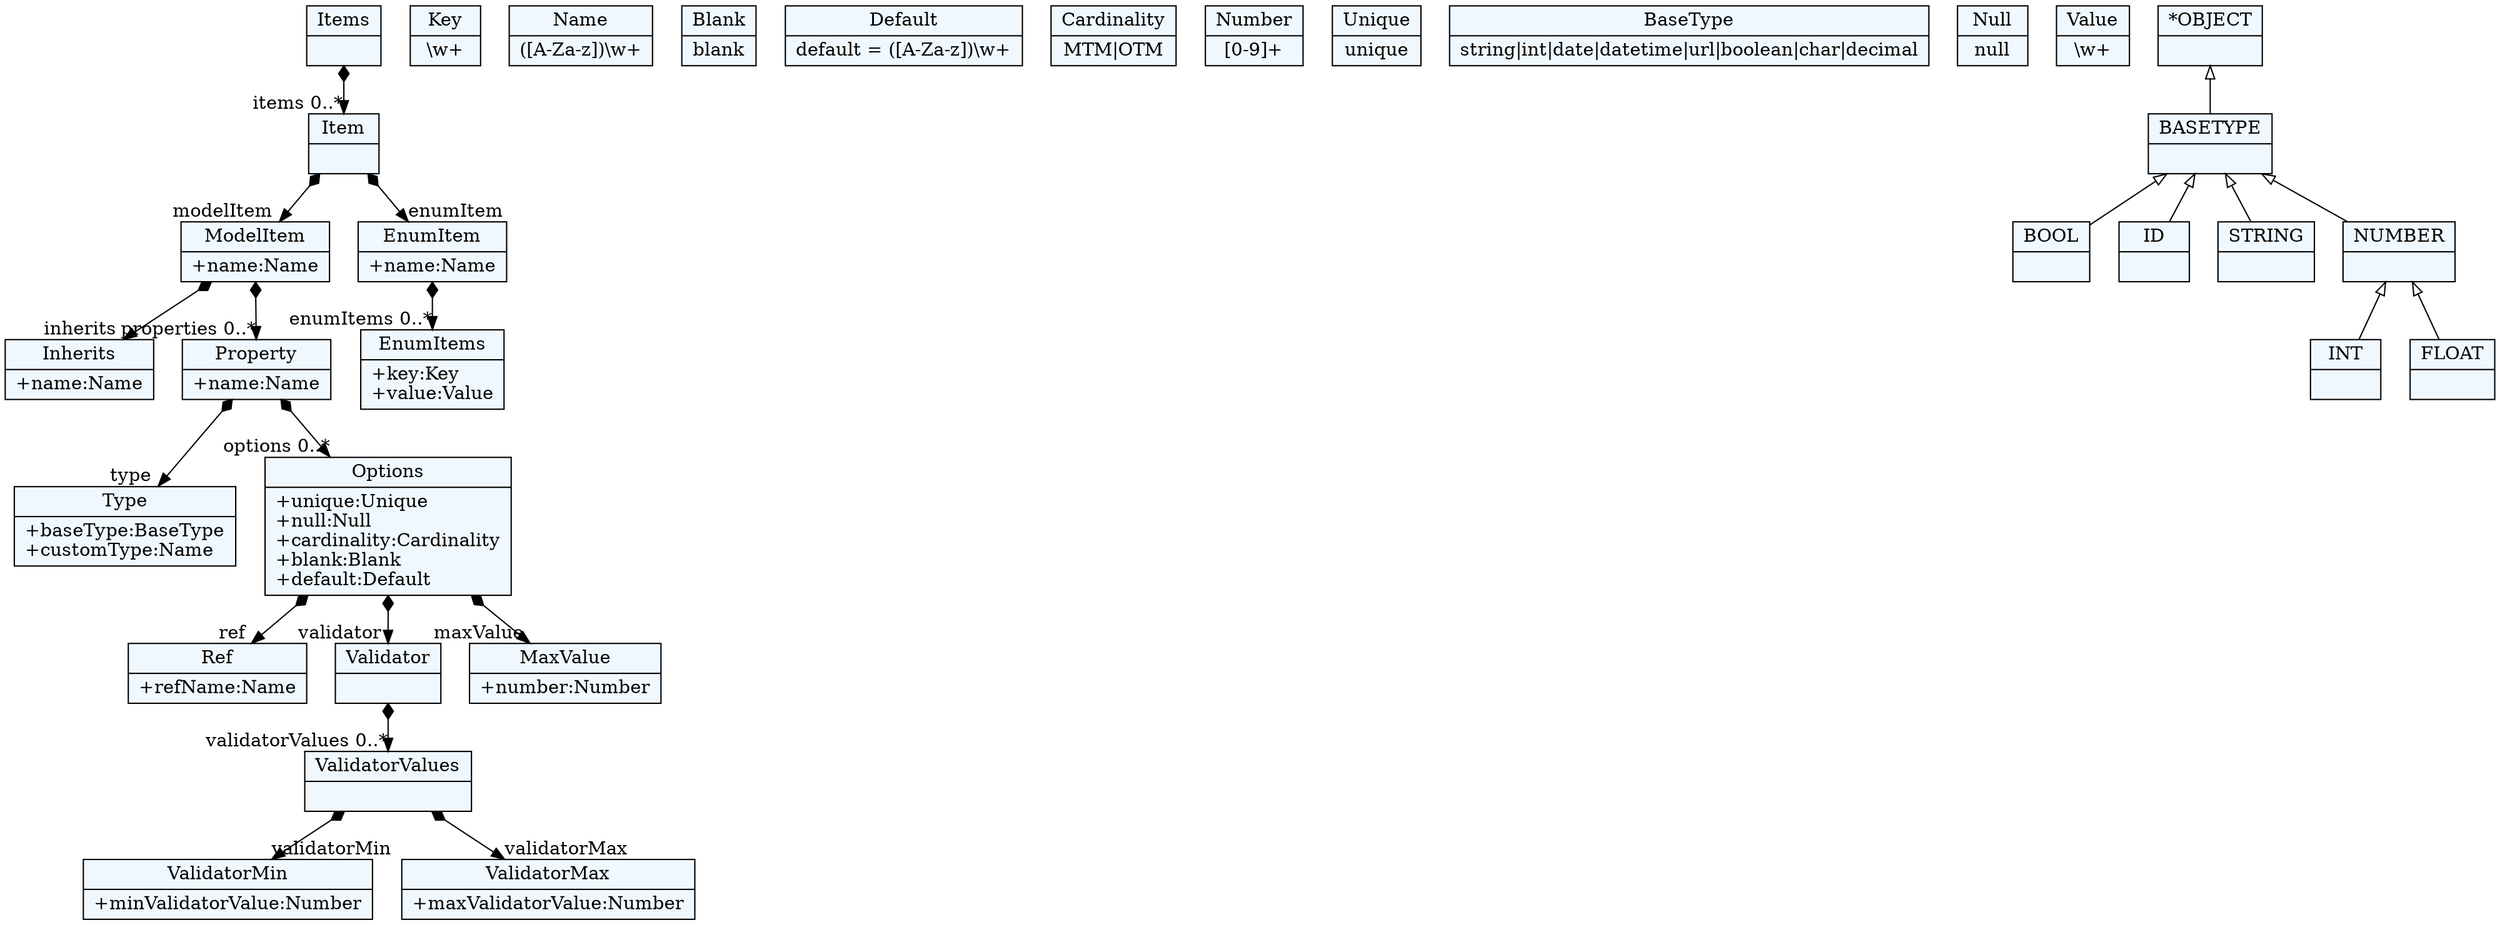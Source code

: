 
    digraph xtext {
    fontname = "Bitstream Vera Sans"
    fontsize = 8
    node[
        shape=record,
        style=filled,
        fillcolor=aliceblue
    ]
    nodesep = 0.3
    edge[dir=black,arrowtail=empty]


65773784 -> 65782744[arrowtail=diamond, dir=both, headlabel="inherits "]
65773784 -> 65790808[arrowtail=diamond, dir=both, headlabel="properties 0..*"]
65773784[ label="{ModelItem|+name:Name\l}"]

65802456[ label="{Ref|+refName:Name\l}"]

65772888 -> 65786328[arrowtail=diamond, dir=both, headlabel="enumItems 0..*"]
65772888[ label="{EnumItem|+name:Name\l}"]

65794392[ label="{ValidatorMin|+minValidatorValue:Number\l}"]

65771992[ label="{Key|\\w+}"]

65797080 -> 65816792[arrowtail=diamond, dir=both, headlabel="validatorValues 0..*"]
65797080[ label="{Validator|}"]

65762136[ label="{Name|([A-Za-z])\\w+}"]

65817688[ label="{ValidatorMax|+maxValidatorValue:Number\l}"]

65764824 -> 65761240[arrowtail=diamond, dir=both, headlabel="items 0..*"]
65764824[ label="{Items|}"]

65788120[ label="{Type|+baseType:BaseType\l+customType:Name\l}"]

65793496[ label="{Blank|blank}"]

65786328[ label="{EnumItems|+key:Key\l+value:Value\l}"]

65780952[ label="{MaxValue|+number:Number\l}"]

65761240 -> 65773784[arrowtail=diamond, dir=both, headlabel="modelItem "]
65761240 -> 65772888[arrowtail=diamond, dir=both, headlabel="enumItem "]
65761240[ label="{Item|}"]

65795288[ label="{Default|default = ([A-Za-z])\\w+}"]

65782744[ label="{Inherits|+name:Name\l}"]

65800664[ label="{Cardinality|MTM\|OTM}"]

65791704[ label="{Number|[0-9]+}"]

65771096[ label="{Unique|unique}"]

65768408[ label="{BaseType|string\|int\|date\|datetime\|url\|boolean\|char\|decimal}"]

65816792 -> 65817688[arrowtail=diamond, dir=both, headlabel="validatorMax "]
65816792 -> 65794392[arrowtail=diamond, dir=both, headlabel="validatorMin "]
65816792[ label="{ValidatorValues|}"]

65789016 -> 65780952[arrowtail=diamond, dir=both, headlabel="maxValue "]
65789016 -> 65802456[arrowtail=diamond, dir=both, headlabel="ref "]
65789016 -> 65797080[arrowtail=diamond, dir=both, headlabel="validator "]
65789016[ label="{Options|+unique:Unique\l+null:Null\l+cardinality:Cardinality\l+blank:Blank\l+default:Default\l}"]

65789912[ label="{Null|null}"]

65776472[ label="{Value|\\w+}"]

65790808 -> 65788120[arrowtail=diamond, dir=both, headlabel="type "]
65790808 -> 65789016[arrowtail=diamond, dir=both, headlabel="options 0..*"]
65790808[ label="{Property|+name:Name\l}"]

65769304[ label="{*OBJECT|}"]
65769304 -> 65766616 [dir=back]

65781848[ label="{INT|}"]

65783640[ label="{BOOL|}"]

65792600[ label="{FLOAT|}"]

65763032[ label="{ID|}"]

65774680[ label="{STRING|}"]

65785432[ label="{NUMBER|}"]
65785432 -> 65792600 [dir=back]
65785432 -> 65781848 [dir=back]

65766616[ label="{BASETYPE|}"]
65766616 -> 65785432 [dir=back]
65766616 -> 65783640 [dir=back]
65766616 -> 65763032 [dir=back]
65766616 -> 65774680 [dir=back]


}
